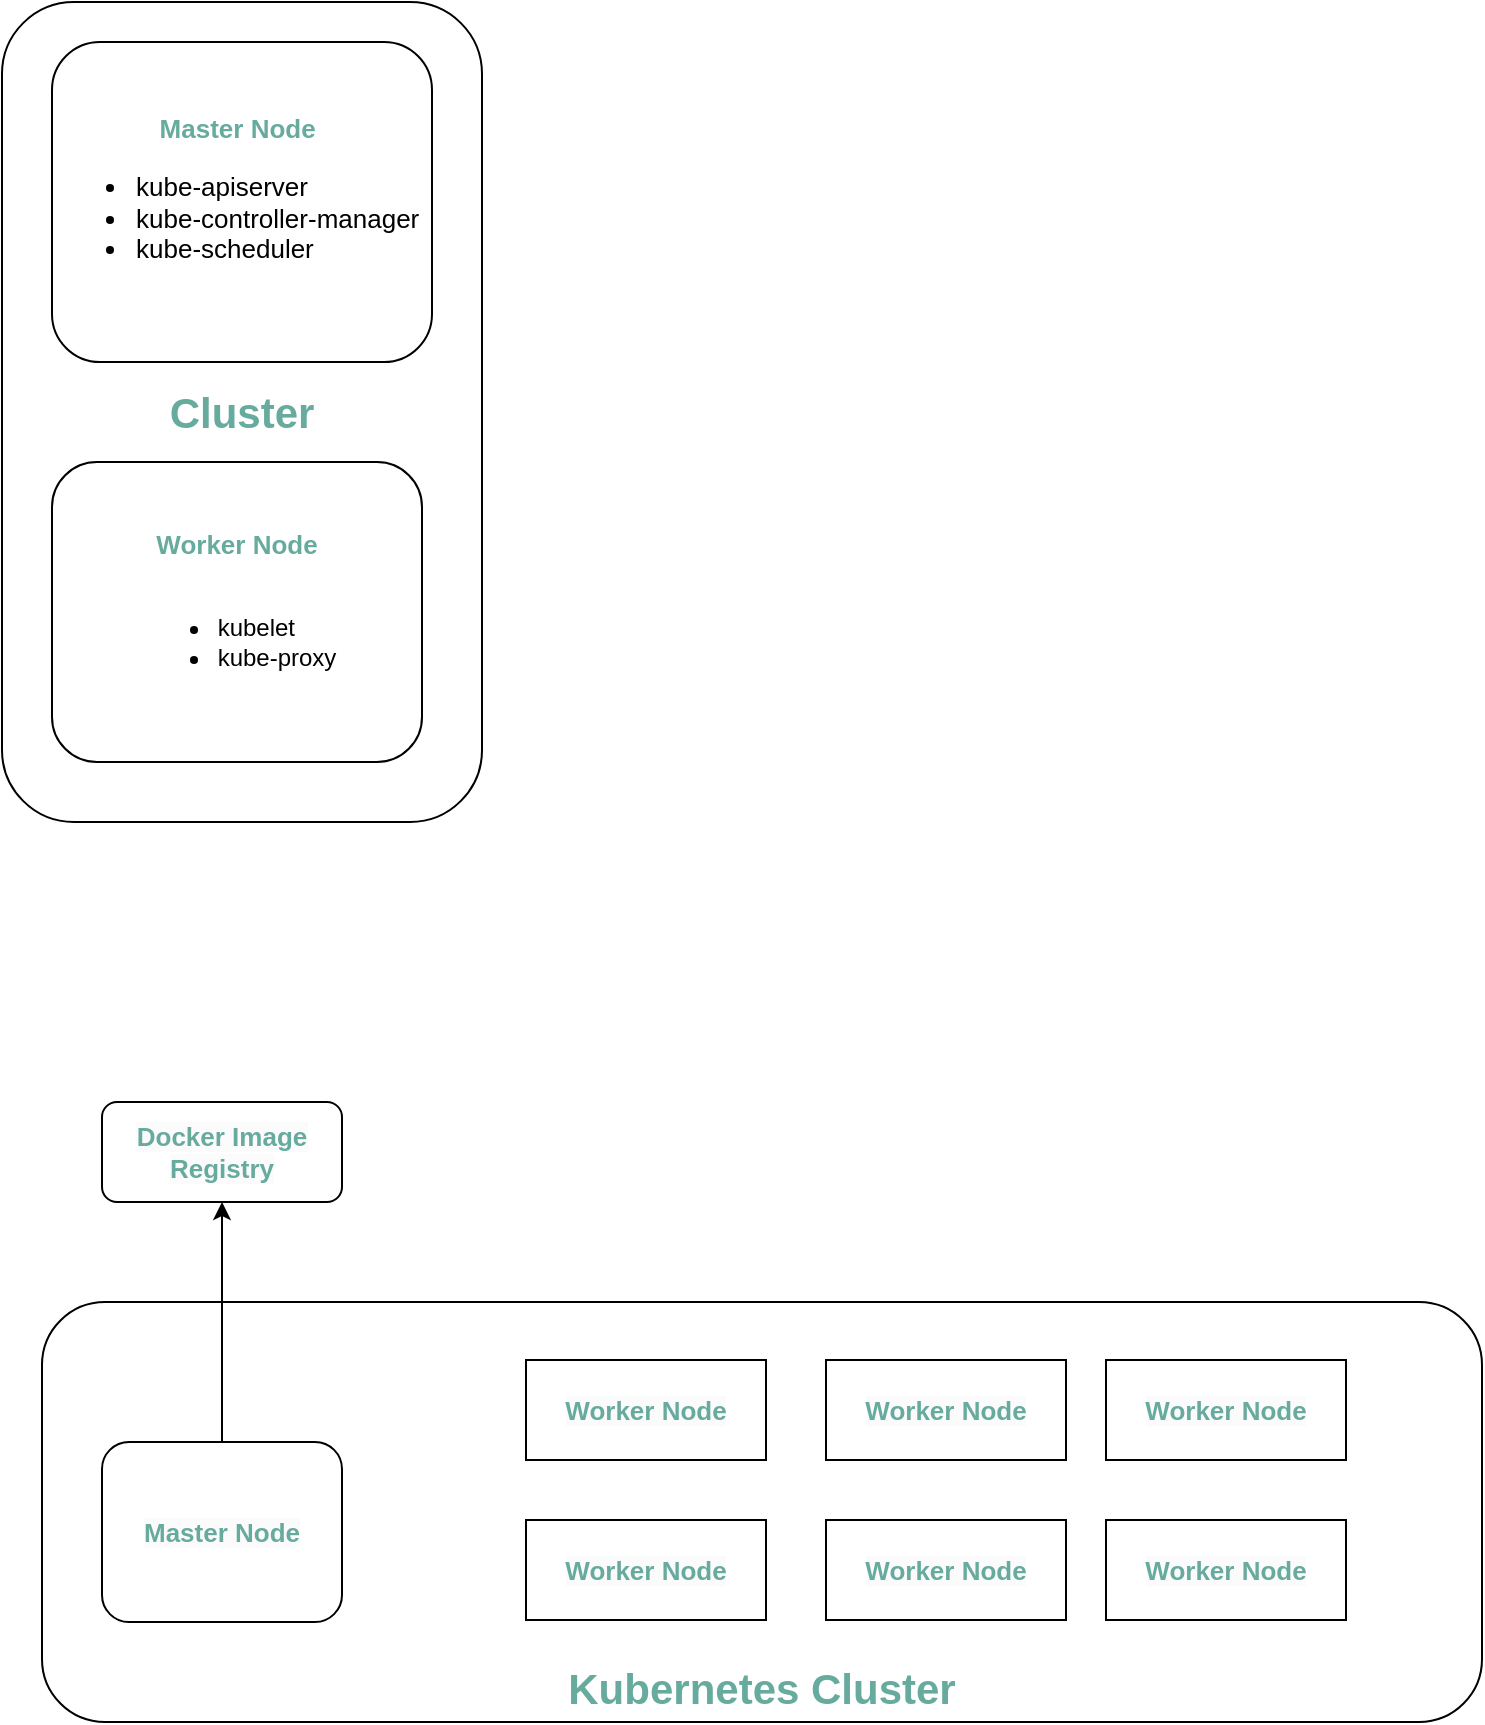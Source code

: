<mxfile version="24.3.1" type="github">
  <diagram name="Страница — 1" id="LYaEdmSNCLOp-29U0tSC">
    <mxGraphModel dx="1362" dy="759" grid="1" gridSize="10" guides="1" tooltips="1" connect="1" arrows="1" fold="1" page="1" pageScale="1" pageWidth="827" pageHeight="1169" math="0" shadow="0">
      <root>
        <mxCell id="0" />
        <mxCell id="1" parent="0" />
        <mxCell id="s6PjjZkbFBWYDjnIGya4-1" value="&lt;font style=&quot;font-size: 21px;&quot;&gt;Cluster&lt;/font&gt;" style="rounded=1;whiteSpace=wrap;html=1;fontColor=#67AB9F;fontStyle=1" vertex="1" parent="1">
          <mxGeometry x="50" y="80" width="240" height="410" as="geometry" />
        </mxCell>
        <mxCell id="s6PjjZkbFBWYDjnIGya4-2" value="&lt;div style=&quot;&quot;&gt;&lt;span style=&quot;background-color: initial;&quot;&gt;&lt;font color=&quot;#67ab9f&quot; style=&quot;font-size: 13px;&quot;&gt;&lt;b&gt;Worker Node&lt;/b&gt;&lt;/font&gt;&lt;/span&gt;&lt;/div&gt;&lt;div style=&quot;&quot;&gt;&lt;span style=&quot;background-color: initial; text-align: left;&quot;&gt;&lt;br&gt;&lt;/span&gt;&lt;/div&gt;&lt;div&gt;&lt;ul&gt;&lt;li style=&quot;text-align: left;&quot;&gt;&lt;span style=&quot;background-color: initial;&quot;&gt;kubelet&lt;/span&gt;&lt;/li&gt;&lt;li style=&quot;text-align: left;&quot;&gt;&lt;span style=&quot;background-color: initial;&quot;&gt;kube-proxy&lt;/span&gt;&lt;/li&gt;&lt;/ul&gt;&lt;/div&gt;" style="rounded=1;whiteSpace=wrap;html=1;align=center;" vertex="1" parent="1">
          <mxGeometry x="75" y="310" width="185" height="150" as="geometry" />
        </mxCell>
        <mxCell id="s6PjjZkbFBWYDjnIGya4-6" value="&lt;div style=&quot;text-align: center; font-size: 13px;&quot;&gt;&lt;span style=&quot;background-color: initial; font-size: 13px;&quot;&gt;&lt;font color=&quot;#67ab9f&quot; style=&quot;font-size: 13px;&quot;&gt;&lt;b style=&quot;font-size: 13px;&quot;&gt;Master Node&lt;/b&gt;&lt;/font&gt;&lt;/span&gt;&lt;/div&gt;&lt;div style=&quot;font-size: 13px;&quot;&gt;&lt;ul style=&quot;font-size: 13px;&quot;&gt;&lt;li style=&quot;font-size: 13px;&quot;&gt;kube-apiserver&lt;/li&gt;&lt;li style=&quot;font-size: 13px;&quot;&gt;kube-controller-manager&lt;/li&gt;&lt;li style=&quot;font-size: 13px;&quot;&gt;kube-scheduler&lt;/li&gt;&lt;/ul&gt;&lt;/div&gt;" style="rounded=1;whiteSpace=wrap;html=1;align=left;fontSize=13;" vertex="1" parent="1">
          <mxGeometry x="75" y="100" width="190" height="160" as="geometry" />
        </mxCell>
        <mxCell id="s6PjjZkbFBWYDjnIGya4-7" value="&lt;div&gt;&lt;font style=&quot;font-size: 21px;&quot;&gt;&lt;br&gt;&lt;/font&gt;&lt;/div&gt;&lt;font style=&quot;font-size: 21px;&quot;&gt;&lt;div&gt;&lt;font style=&quot;font-size: 21px;&quot;&gt;&lt;br&gt;&lt;/font&gt;&lt;/div&gt;&lt;div&gt;&lt;font style=&quot;font-size: 21px;&quot;&gt;&lt;br&gt;&lt;/font&gt;&lt;/div&gt;&lt;div&gt;&lt;font style=&quot;font-size: 21px;&quot;&gt;&lt;br&gt;&lt;/font&gt;&lt;/div&gt;&lt;div&gt;&lt;font style=&quot;font-size: 21px;&quot;&gt;&lt;br&gt;&lt;/font&gt;&lt;/div&gt;&lt;div&gt;&lt;font style=&quot;font-size: 21px;&quot;&gt;&lt;br&gt;&lt;/font&gt;&lt;/div&gt;&lt;div&gt;&lt;font style=&quot;font-size: 21px;&quot;&gt;&lt;br&gt;&lt;/font&gt;&lt;/div&gt;Kubernetes Cluster&lt;/font&gt;" style="rounded=1;whiteSpace=wrap;html=1;fontColor=#67AB9F;fontStyle=1" vertex="1" parent="1">
          <mxGeometry x="70" y="730" width="720" height="210" as="geometry" />
        </mxCell>
        <mxCell id="s6PjjZkbFBWYDjnIGya4-10" value="" style="edgeStyle=orthogonalEdgeStyle;rounded=0;orthogonalLoop=1;jettySize=auto;html=1;" edge="1" parent="1" source="s6PjjZkbFBWYDjnIGya4-8" target="s6PjjZkbFBWYDjnIGya4-9">
          <mxGeometry relative="1" as="geometry" />
        </mxCell>
        <mxCell id="s6PjjZkbFBWYDjnIGya4-8" value="&lt;b style=&quot;forced-color-adjust: none; color: rgb(103, 171, 159); font-family: Helvetica; font-size: 13px; font-style: normal; font-variant-ligatures: normal; font-variant-caps: normal; letter-spacing: normal; orphans: 2; text-align: center; text-indent: 0px; text-transform: none; widows: 2; word-spacing: 0px; -webkit-text-stroke-width: 0px; white-space: normal; background-color: rgb(251, 251, 251); text-decoration-thickness: initial; text-decoration-style: initial; text-decoration-color: initial;&quot;&gt;Master Node&lt;/b&gt;" style="rounded=1;whiteSpace=wrap;html=1;" vertex="1" parent="1">
          <mxGeometry x="100" y="800" width="120" height="90" as="geometry" />
        </mxCell>
        <mxCell id="s6PjjZkbFBWYDjnIGya4-9" value="&lt;b style=&quot;forced-color-adjust: none; color: rgb(103, 171, 159); font-family: Helvetica; font-size: 13px; font-style: normal; font-variant-ligatures: normal; font-variant-caps: normal; letter-spacing: normal; orphans: 2; text-align: center; text-indent: 0px; text-transform: none; widows: 2; word-spacing: 0px; -webkit-text-stroke-width: 0px; white-space: normal; background-color: rgb(251, 251, 251); text-decoration-thickness: initial; text-decoration-style: initial; text-decoration-color: initial;&quot;&gt;Docker Image Registry&lt;/b&gt;" style="rounded=1;whiteSpace=wrap;html=1;" vertex="1" parent="1">
          <mxGeometry x="100" y="630" width="120" height="50" as="geometry" />
        </mxCell>
        <mxCell id="s6PjjZkbFBWYDjnIGya4-13" value="&lt;b style=&quot;forced-color-adjust: none; color: rgb(103, 171, 159); font-family: Helvetica; font-size: 13px; font-style: normal; font-variant-ligatures: normal; font-variant-caps: normal; letter-spacing: normal; orphans: 2; text-align: center; text-indent: 0px; text-transform: none; widows: 2; word-spacing: 0px; -webkit-text-stroke-width: 0px; white-space: normal; background-color: rgb(251, 251, 251); text-decoration-thickness: initial; text-decoration-style: initial; text-decoration-color: initial;&quot;&gt;Worker Node&lt;/b&gt;" style="rounded=1;whiteSpace=wrap;html=1;arcSize=0;" vertex="1" parent="1">
          <mxGeometry x="312" y="759" width="120" height="50" as="geometry" />
        </mxCell>
        <mxCell id="s6PjjZkbFBWYDjnIGya4-14" value="&lt;b style=&quot;forced-color-adjust: none; color: rgb(103, 171, 159); font-family: Helvetica; font-size: 13px; font-style: normal; font-variant-ligatures: normal; font-variant-caps: normal; letter-spacing: normal; orphans: 2; text-align: center; text-indent: 0px; text-transform: none; widows: 2; word-spacing: 0px; -webkit-text-stroke-width: 0px; white-space: normal; background-color: rgb(251, 251, 251); text-decoration-thickness: initial; text-decoration-style: initial; text-decoration-color: initial;&quot;&gt;Worker Node&lt;/b&gt;" style="rounded=1;whiteSpace=wrap;html=1;arcSize=0;" vertex="1" parent="1">
          <mxGeometry x="602" y="759" width="120" height="50" as="geometry" />
        </mxCell>
        <mxCell id="s6PjjZkbFBWYDjnIGya4-15" value="&lt;b style=&quot;forced-color-adjust: none; color: rgb(103, 171, 159); font-family: Helvetica; font-size: 13px; font-style: normal; font-variant-ligatures: normal; font-variant-caps: normal; letter-spacing: normal; orphans: 2; text-align: center; text-indent: 0px; text-transform: none; widows: 2; word-spacing: 0px; -webkit-text-stroke-width: 0px; white-space: normal; background-color: rgb(251, 251, 251); text-decoration-thickness: initial; text-decoration-style: initial; text-decoration-color: initial;&quot;&gt;Worker Node&lt;/b&gt;" style="rounded=1;whiteSpace=wrap;html=1;arcSize=0;" vertex="1" parent="1">
          <mxGeometry x="462" y="759" width="120" height="50" as="geometry" />
        </mxCell>
        <mxCell id="s6PjjZkbFBWYDjnIGya4-16" value="&lt;b style=&quot;forced-color-adjust: none; color: rgb(103, 171, 159); font-family: Helvetica; font-size: 13px; font-style: normal; font-variant-ligatures: normal; font-variant-caps: normal; letter-spacing: normal; orphans: 2; text-align: center; text-indent: 0px; text-transform: none; widows: 2; word-spacing: 0px; -webkit-text-stroke-width: 0px; white-space: normal; background-color: rgb(251, 251, 251); text-decoration-thickness: initial; text-decoration-style: initial; text-decoration-color: initial;&quot;&gt;Worker Node&lt;/b&gt;" style="rounded=1;whiteSpace=wrap;html=1;arcSize=0;" vertex="1" parent="1">
          <mxGeometry x="312" y="839" width="120" height="50" as="geometry" />
        </mxCell>
        <mxCell id="s6PjjZkbFBWYDjnIGya4-17" value="&lt;b style=&quot;forced-color-adjust: none; color: rgb(103, 171, 159); font-family: Helvetica; font-size: 13px; font-style: normal; font-variant-ligatures: normal; font-variant-caps: normal; letter-spacing: normal; orphans: 2; text-align: center; text-indent: 0px; text-transform: none; widows: 2; word-spacing: 0px; -webkit-text-stroke-width: 0px; white-space: normal; background-color: rgb(251, 251, 251); text-decoration-thickness: initial; text-decoration-style: initial; text-decoration-color: initial;&quot;&gt;Worker Node&lt;/b&gt;" style="rounded=1;whiteSpace=wrap;html=1;arcSize=0;" vertex="1" parent="1">
          <mxGeometry x="462" y="839" width="120" height="50" as="geometry" />
        </mxCell>
        <mxCell id="s6PjjZkbFBWYDjnIGya4-18" value="&lt;b style=&quot;forced-color-adjust: none; color: rgb(103, 171, 159); font-family: Helvetica; font-size: 13px; font-style: normal; font-variant-ligatures: normal; font-variant-caps: normal; letter-spacing: normal; orphans: 2; text-align: center; text-indent: 0px; text-transform: none; widows: 2; word-spacing: 0px; -webkit-text-stroke-width: 0px; white-space: normal; background-color: rgb(251, 251, 251); text-decoration-thickness: initial; text-decoration-style: initial; text-decoration-color: initial;&quot;&gt;Worker Node&lt;/b&gt;" style="rounded=1;whiteSpace=wrap;html=1;arcSize=0;" vertex="1" parent="1">
          <mxGeometry x="602" y="839" width="120" height="50" as="geometry" />
        </mxCell>
      </root>
    </mxGraphModel>
  </diagram>
</mxfile>
